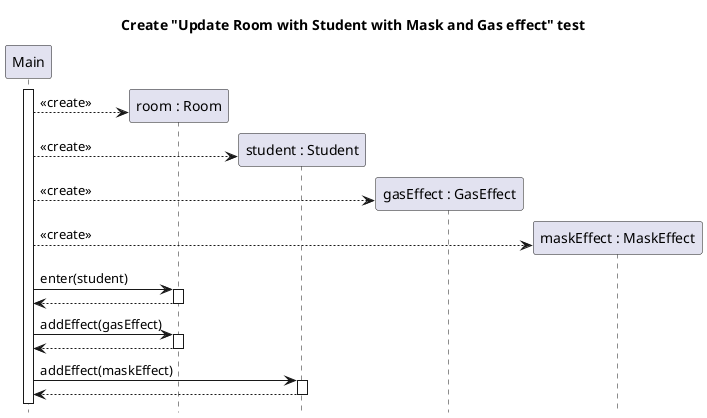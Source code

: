 @startuml room-update-gas-and-mask-create
title Create "Update Room with Student with Mask and Gas effect" test
hide footbox
participant "Main" as main
participant "room : Room" as room
participant "student : Student" as stu1
participant "gasEffect : GasEffect" as gas
participant "maskEffect : MaskEffect" as mask

main++
create room
main --> room : <<create>>
create stu1
main --> stu1 : <<create>>
create gas
main --> gas : <<create>>
create mask
main --> mask : <<create>>
main -> room ++: enter(student)
return
main -> room ++: addEffect(gasEffect)
return
main -> stu1 ++: addEffect(maskEffect)
return

@enduml